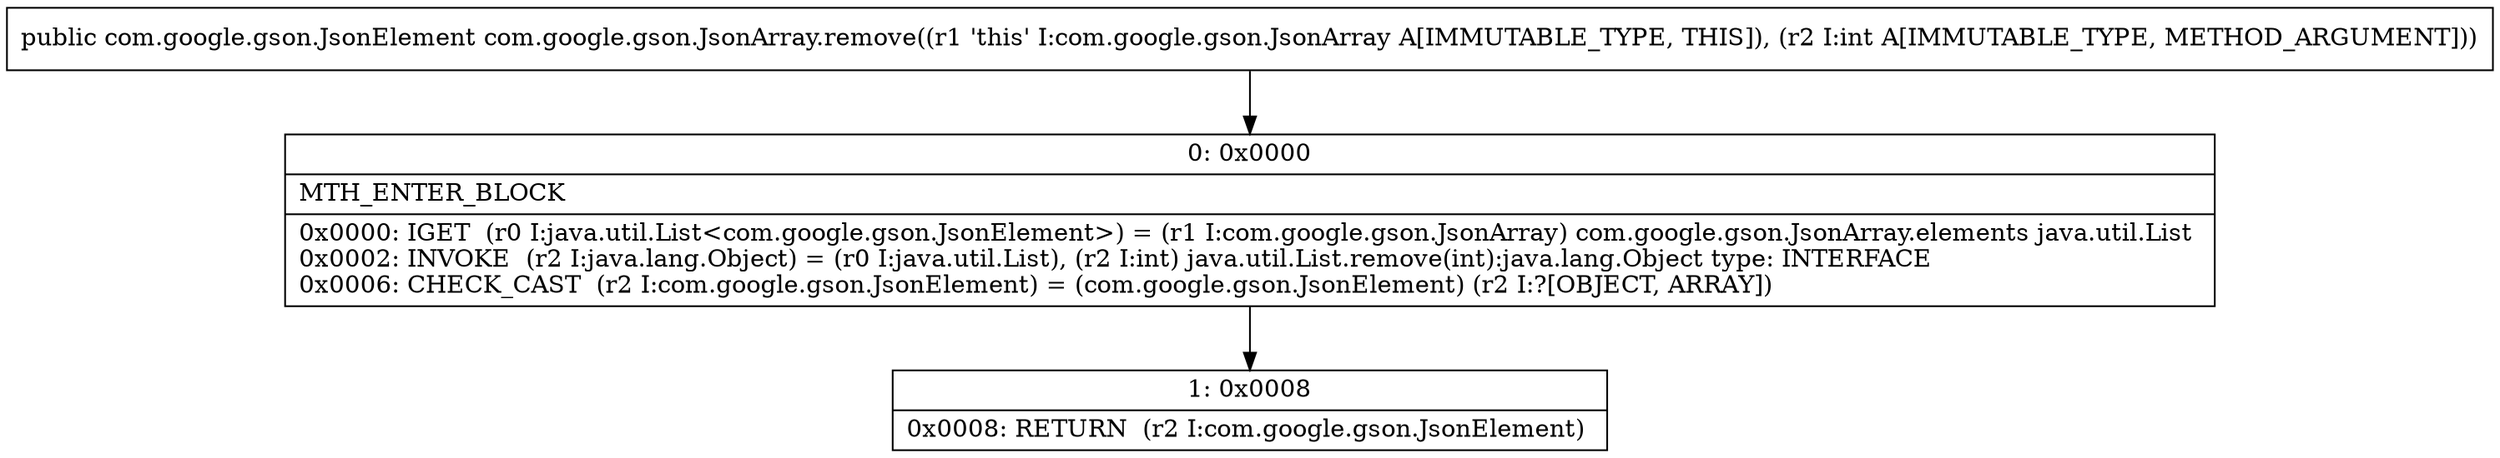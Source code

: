 digraph "CFG forcom.google.gson.JsonArray.remove(I)Lcom\/google\/gson\/JsonElement;" {
Node_0 [shape=record,label="{0\:\ 0x0000|MTH_ENTER_BLOCK\l|0x0000: IGET  (r0 I:java.util.List\<com.google.gson.JsonElement\>) = (r1 I:com.google.gson.JsonArray) com.google.gson.JsonArray.elements java.util.List \l0x0002: INVOKE  (r2 I:java.lang.Object) = (r0 I:java.util.List), (r2 I:int) java.util.List.remove(int):java.lang.Object type: INTERFACE \l0x0006: CHECK_CAST  (r2 I:com.google.gson.JsonElement) = (com.google.gson.JsonElement) (r2 I:?[OBJECT, ARRAY]) \l}"];
Node_1 [shape=record,label="{1\:\ 0x0008|0x0008: RETURN  (r2 I:com.google.gson.JsonElement) \l}"];
MethodNode[shape=record,label="{public com.google.gson.JsonElement com.google.gson.JsonArray.remove((r1 'this' I:com.google.gson.JsonArray A[IMMUTABLE_TYPE, THIS]), (r2 I:int A[IMMUTABLE_TYPE, METHOD_ARGUMENT])) }"];
MethodNode -> Node_0;
Node_0 -> Node_1;
}

